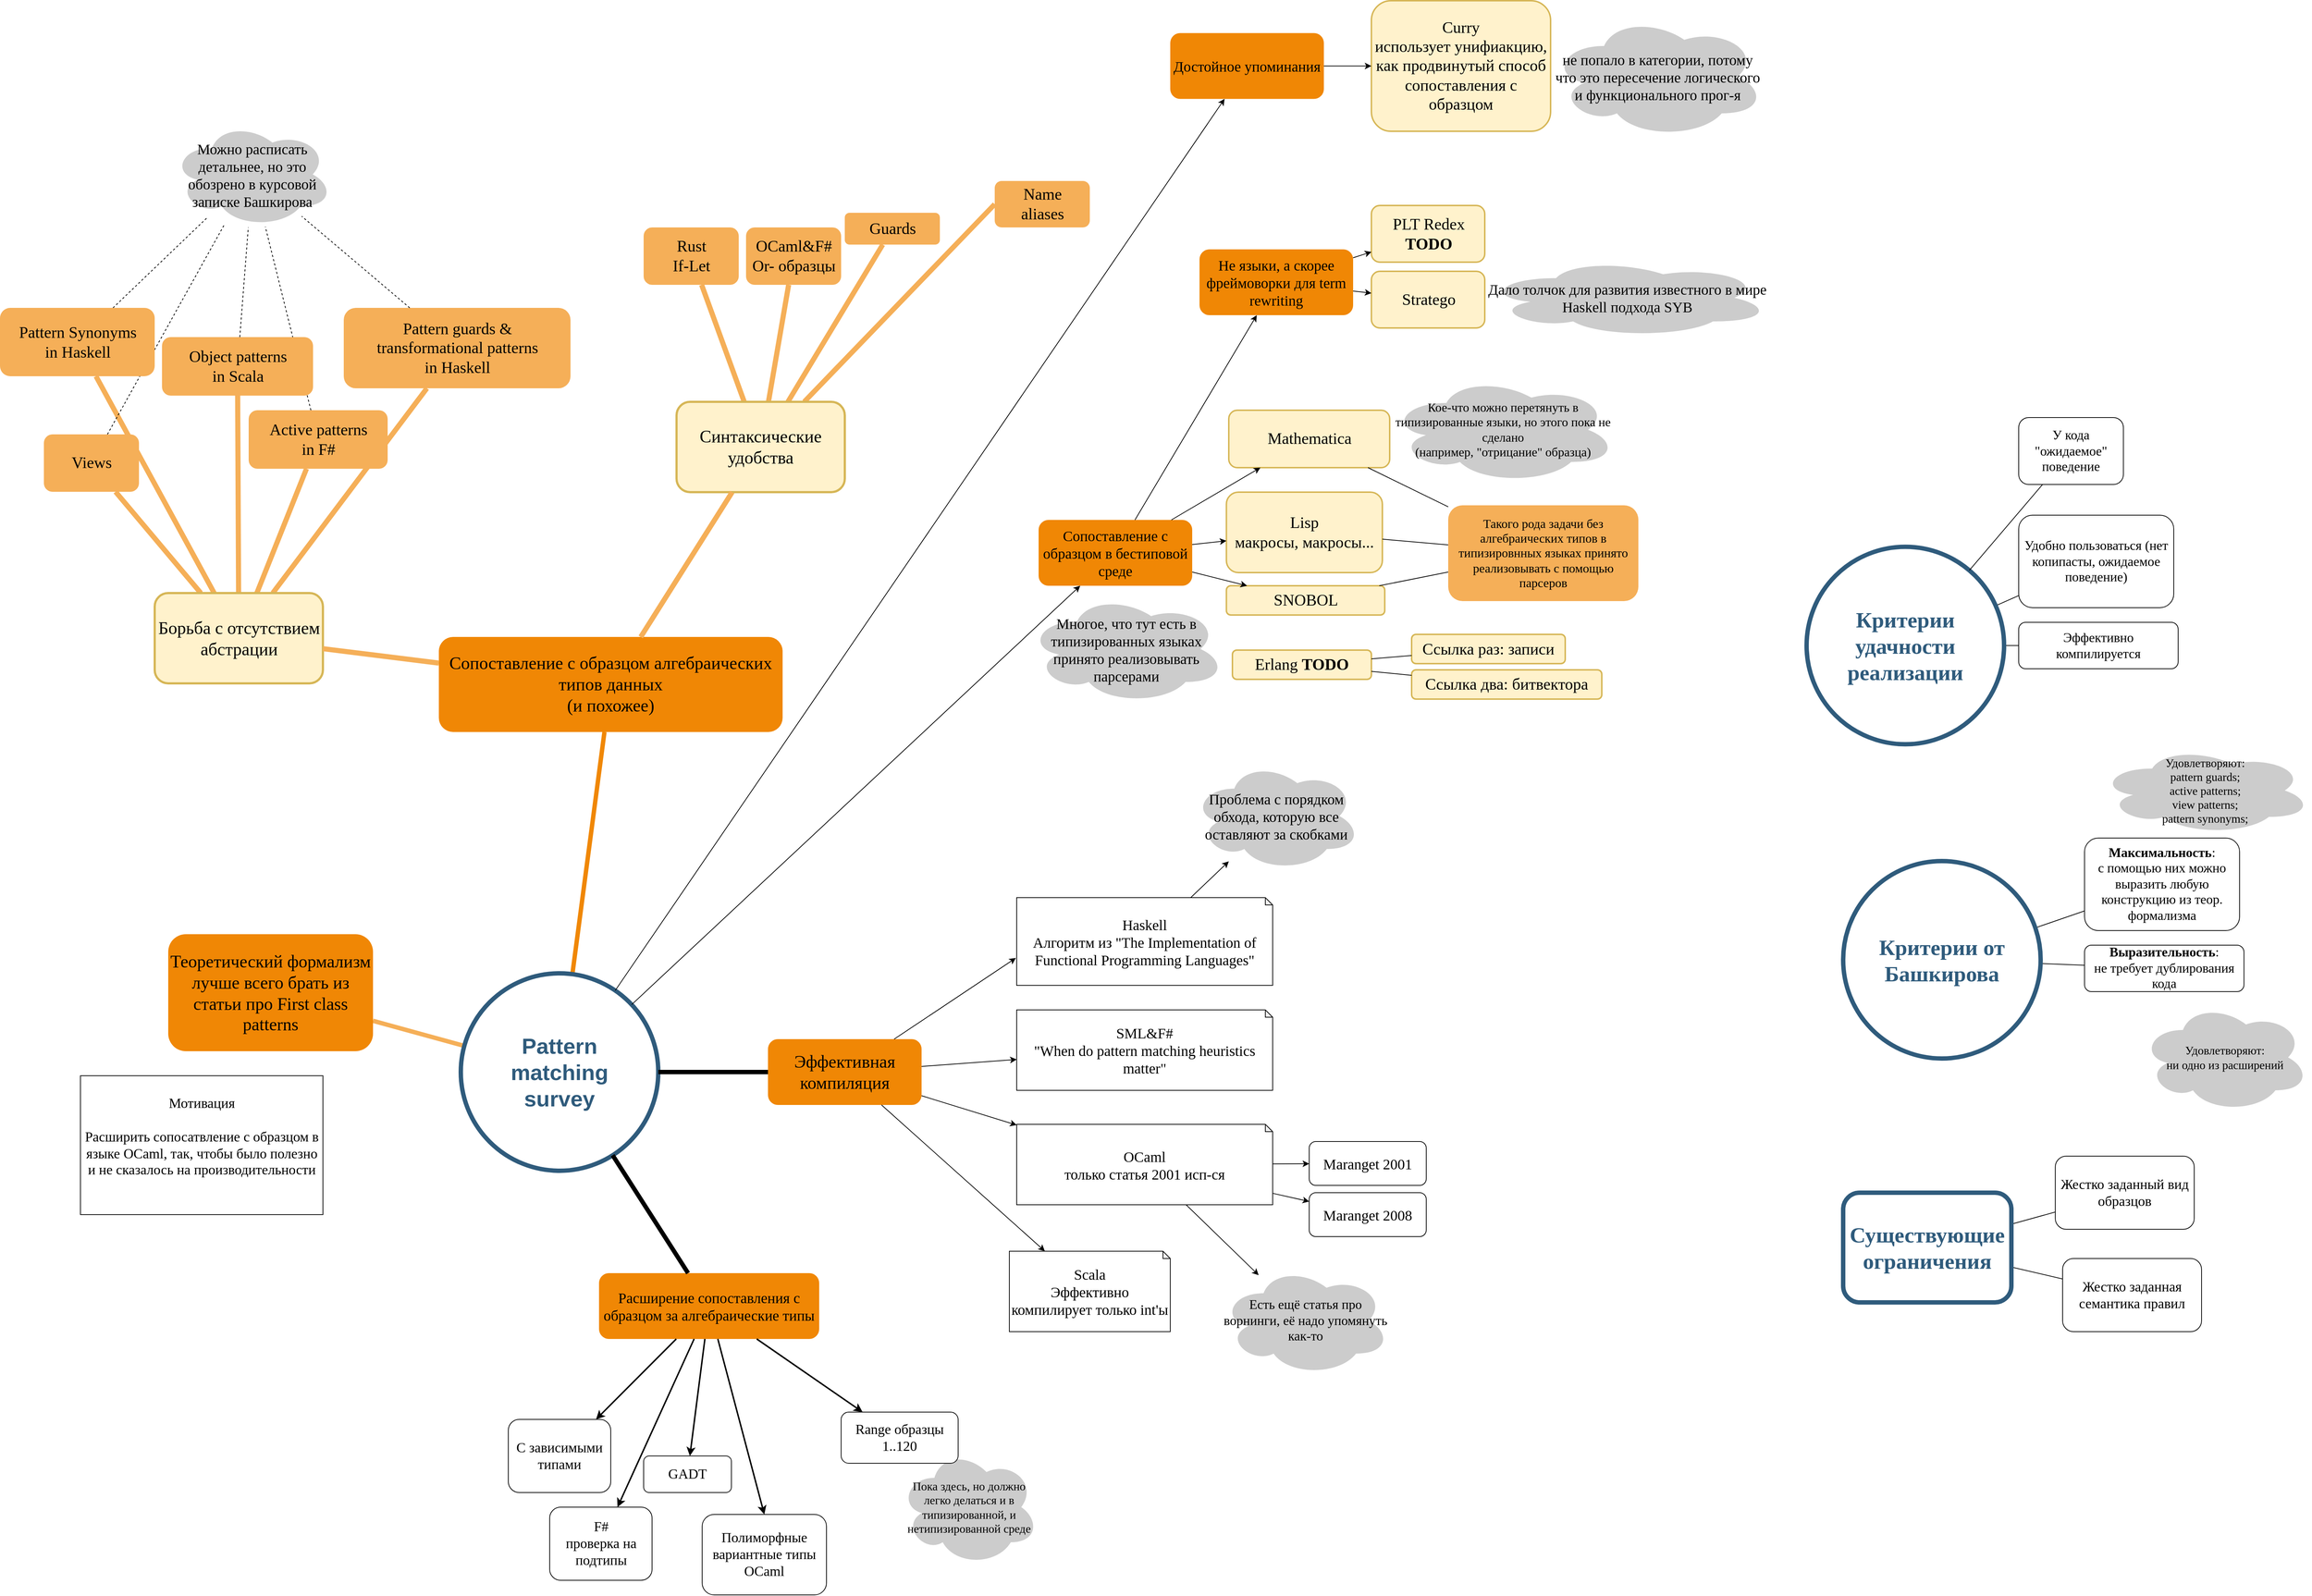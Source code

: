 <mxfile version="12.8.5" type="github">
  <diagram id="6a731a19-8d31-9384-78a2-239565b7b9f0" name="Page-1">
    <mxGraphModel dx="3363" dy="3467" grid="1" gridSize="10" guides="1" tooltips="1" connect="1" arrows="1" fold="1" page="1" pageScale="1" pageWidth="1169" pageHeight="827" background="#ffffff" math="0" shadow="0">
      <root>
        <mxCell id="0" />
        <mxCell id="1" parent="0" />
        <mxCell id="AP74gFZmLeKmt9Yk-6ff-1543" value="Пока здесь, но должно легко делаться и в типизированной, и нетипизированной среде" style="ellipse;shape=cloud;whiteSpace=wrap;html=1;rounded=1;shadow=0;strokeWidth=3;fillColor=#CCCCCC;fontFamily=Comic Sans MS;fontSize=16;strokeColor=none;" vertex="1" parent="1">
          <mxGeometry x="1580" y="1370" width="190" height="160" as="geometry" />
        </mxCell>
        <mxCell id="H8tN7Wo9xz4285fO-3Jg-1561" value="" style="edgeStyle=none;endArrow=none;strokeWidth=1;strokeColor=#000000;html=1;fontSize=22;fontFamily=Comic Sans MS;" parent="1" source="8fD-62BuHi758IAnA8GY-1556" target="8fD-62BuHi758IAnA8GY-1554" edge="1">
          <mxGeometry x="1373.5" y="-328.5" width="100" height="100" as="geometry">
            <mxPoint x="3153.101" y="194.319" as="sourcePoint" />
            <mxPoint x="3053.154" y="227.557" as="targetPoint" />
          </mxGeometry>
        </mxCell>
        <mxCell id="H8tN7Wo9xz4285fO-3Jg-1560" value="" style="edgeStyle=none;endArrow=none;strokeWidth=1;strokeColor=#000000;html=1;fontSize=22;fontFamily=Comic Sans MS;" parent="1" source="8fD-62BuHi758IAnA8GY-1555" target="8fD-62BuHi758IAnA8GY-1554" edge="1">
          <mxGeometry x="1363.5" y="-338.5" width="100" height="100" as="geometry">
            <mxPoint x="3017.511" y="-78" as="sourcePoint" />
            <mxPoint x="3050" y="60" as="targetPoint" />
          </mxGeometry>
        </mxCell>
        <mxCell id="1351" value="&lt;div style=&quot;font-size: 24px&quot;&gt;Сопоставление с образцом алгебраических типов данных&lt;br&gt;(и похожее)&lt;br&gt;&lt;/div&gt;" style="rounded=1;whiteSpace=wrap;html=1;shadow=0;fontFamily=Comic Sans MS;fontSize=24;fontColor=#000000;align=center;strokeWidth=3;fillColor=#F08705;strokeColor=none;gradientColor=none;" parent="1" vertex="1">
          <mxGeometry x="950" y="260" width="470" height="130" as="geometry" />
        </mxCell>
        <mxCell id="1359" style="endArrow=none;strokeWidth=6;strokeColor=#F5AF58;html=1;" parent="1" source="1515" target="H8tN7Wo9xz4285fO-3Jg-1564" edge="1">
          <mxGeometry relative="1" as="geometry">
            <mxPoint x="644.842" y="393.507" as="targetPoint" />
          </mxGeometry>
        </mxCell>
        <mxCell id="1360" style="endArrow=none;strokeWidth=6;strokeColor=#f08705;html=1;" parent="1" source="1515" target="1351" edge="1">
          <mxGeometry relative="1" as="geometry" />
        </mxCell>
        <mxCell id="1393" value="&lt;div&gt;Pattern guards &amp;amp; &lt;br&gt;transformational patterns&lt;/div&gt;&lt;div&gt;in Haskell&lt;/div&gt;" style="rounded=1;fillColor=#f5af58;strokeColor=none;strokeWidth=7;shadow=0;html=1;fontColor=#000000;fontSize=22;fontFamily=Comic Sans MS;" parent="1" vertex="1">
          <mxGeometry x="820" y="-190" width="310" height="110" as="geometry" />
        </mxCell>
        <mxCell id="1394" value="Views" style="rounded=1;fillColor=#f5af58;strokeColor=none;strokeWidth=7;shadow=0;html=1;fontColor=#000000;fontSize=22;fontFamily=Comic Sans MS;" parent="1" vertex="1">
          <mxGeometry x="410" y="-17" width="130" height="78.5" as="geometry" />
        </mxCell>
        <mxCell id="1402" value="" style="edgeStyle=none;endArrow=none;strokeWidth=7;strokeColor=#F5AF58;html=1;fontSize=22;fontFamily=Comic Sans MS;" parent="1" source="H8tN7Wo9xz4285fO-3Jg-1550" target="8fD-62BuHi758IAnA8GY-1560" edge="1">
          <mxGeometry x="-536.5" y="221.5" width="100" height="100" as="geometry">
            <mxPoint x="-536.5" y="321.5" as="sourcePoint" />
            <mxPoint x="476.177" y="441.5" as="targetPoint" />
          </mxGeometry>
        </mxCell>
        <mxCell id="1403" value="" style="edgeStyle=none;endArrow=none;strokeWidth=7;strokeColor=#F5AF58;html=1;fontSize=22;fontFamily=Comic Sans MS;" parent="1" source="H8tN7Wo9xz4285fO-3Jg-1550" target="8fD-62BuHi758IAnA8GY-1559" edge="1">
          <mxGeometry x="-536.5" y="221.5" width="100" height="100" as="geometry">
            <mxPoint x="-536.5" y="321.5" as="sourcePoint" />
            <mxPoint x="506.771" y="381.5" as="targetPoint" />
          </mxGeometry>
        </mxCell>
        <mxCell id="1404" value="" style="edgeStyle=none;endArrow=none;strokeWidth=7;strokeColor=#F5AF58;html=1;fontSize=22;fontFamily=Comic Sans MS;" parent="1" source="H8tN7Wo9xz4285fO-3Jg-1550" target="8fD-62BuHi758IAnA8GY-1558" edge="1">
          <mxGeometry x="-536.5" y="221.5" width="100" height="100" as="geometry">
            <mxPoint x="-536.5" y="321.5" as="sourcePoint" />
            <mxPoint x="568.861" y="321.5" as="targetPoint" />
          </mxGeometry>
        </mxCell>
        <mxCell id="1405" value="" style="edgeStyle=none;endArrow=none;strokeWidth=7;strokeColor=#F5AF58;html=1;fontSize=22;fontFamily=Comic Sans MS;" parent="1" source="H8tN7Wo9xz4285fO-3Jg-1550" target="1393" edge="1">
          <mxGeometry x="-536.5" y="221.5" width="100" height="100" as="geometry">
            <mxPoint x="-536.5" y="321.5" as="sourcePoint" />
            <mxPoint x="966.674" y="-68.5" as="targetPoint" />
          </mxGeometry>
        </mxCell>
        <mxCell id="1406" value="" style="edgeStyle=none;endArrow=none;strokeWidth=7;strokeColor=#F5AF58;html=1;fontSize=22;fontFamily=Comic Sans MS;" parent="1" source="H8tN7Wo9xz4285fO-3Jg-1550" target="1394" edge="1">
          <mxGeometry x="-536.5" y="221.5" width="100" height="100" as="geometry">
            <mxPoint x="-536.5" y="321.5" as="sourcePoint" />
            <mxPoint x="-436.5" y="221.5" as="targetPoint" />
          </mxGeometry>
        </mxCell>
        <mxCell id="1515" value="Pattern &lt;br&gt;matching &lt;br&gt;&lt;div&gt;survey&lt;/div&gt;" style="ellipse;whiteSpace=wrap;html=1;shadow=0;fontFamily=Helvetica;fontSize=30;fontColor=#2F5B7C;align=center;strokeColor=#2F5B7C;strokeWidth=6;fillColor=#FFFFFF;fontStyle=1;gradientColor=none;" parent="1" vertex="1">
          <mxGeometry x="980" y="720" width="270" height="270" as="geometry" />
        </mxCell>
        <mxCell id="8fD-62BuHi758IAnA8GY-1542" value="&lt;div style=&quot;font-size: 19px;&quot;&gt;Мотивация&lt;/div&gt;&lt;div style=&quot;font-size: 19px;&quot;&gt;&lt;br style=&quot;font-size: 19px;&quot;&gt;Расширить сопосатвление с образцом в языке OCaml, так, чтобы было полезно и не сказалось на производительности&lt;/div&gt;&lt;div style=&quot;font-size: 19px;&quot;&gt;&lt;br style=&quot;font-size: 19px;&quot;&gt;&lt;/div&gt;" style="rounded=0;whiteSpace=wrap;html=1;fontSize=19;fontFamily=Comic Sans MS;" parent="1" vertex="1">
          <mxGeometry x="460" y="860" width="331.5" height="190" as="geometry" />
        </mxCell>
        <mxCell id="8fD-62BuHi758IAnA8GY-1543" value="&lt;div style=&quot;font-size: 24px&quot;&gt;Эффективная&lt;br style=&quot;font-size: 24px&quot;&gt; компиляция&lt;/div&gt;" style="rounded=1;whiteSpace=wrap;html=1;shadow=0;fontFamily=Comic Sans MS;fontSize=20;fontColor=#000000;align=center;strokeWidth=3;fillColor=#F08705;strokeColor=none;gradientColor=none;rounded=1;" parent="1" vertex="1">
          <mxGeometry x="1400" y="810" width="210" height="90" as="geometry" />
        </mxCell>
        <mxCell id="8fD-62BuHi758IAnA8GY-1544" value="&lt;div&gt;Расширение сопоставления с образцом за алгебраические типы&lt;/div&gt;" style="rounded=1;whiteSpace=wrap;html=1;shadow=0;fontFamily=Comic Sans MS;fontSize=20;fontColor=#000000;align=center;strokeWidth=3;fillColor=#F08705;strokeColor=none;gradientColor=none;" parent="1" vertex="1">
          <mxGeometry x="1169" y="1130" width="301" height="90" as="geometry" />
        </mxCell>
        <mxCell id="8fD-62BuHi758IAnA8GY-1545" style="endArrow=none;strokeWidth=6;strokeColor=#000000;html=1;" parent="1" source="1515" target="8fD-62BuHi758IAnA8GY-1544" edge="1">
          <mxGeometry relative="1" as="geometry">
            <mxPoint x="1159.277" y="697.458" as="sourcePoint" />
            <mxPoint x="1237.621" y="516.481" as="targetPoint" />
          </mxGeometry>
        </mxCell>
        <mxCell id="8fD-62BuHi758IAnA8GY-1546" value="" style="html=1;strokeColor=#000000;fontSize=19;fontColor=#000000;strokeWidth=6;endArrow=none;endFill=0;" parent="1" source="1515" target="8fD-62BuHi758IAnA8GY-1543" edge="1">
          <mxGeometry width="50" height="50" relative="1" as="geometry">
            <mxPoint x="1480" y="720" as="sourcePoint" />
            <mxPoint x="1530" y="670" as="targetPoint" />
          </mxGeometry>
        </mxCell>
        <mxCell id="8fD-62BuHi758IAnA8GY-1547" value="Range образцы&lt;br&gt;1..120" style="rounded=1;whiteSpace=wrap;html=1;fontSize=19;fontColor=#000000;fontFamily=Comic Sans MS;" parent="1" vertex="1">
          <mxGeometry x="1500" y="1320" width="160" height="70" as="geometry" />
        </mxCell>
        <mxCell id="8fD-62BuHi758IAnA8GY-1552" value="&lt;div&gt;Полиморфные вариантные типы OCaml&lt;/div&gt;" style="rounded=1;whiteSpace=wrap;html=1;fontSize=19;fontColor=#000000;fontFamily=Comic Sans MS;" parent="1" vertex="1">
          <mxGeometry x="1310" y="1460" width="170" height="110" as="geometry" />
        </mxCell>
        <mxCell id="8fD-62BuHi758IAnA8GY-1553" value="GADT" style="rounded=1;whiteSpace=wrap;html=1;fontSize=19;fontColor=#000000;fontFamily=Comic Sans MS;" parent="1" vertex="1">
          <mxGeometry x="1230" y="1380" width="120" height="50" as="geometry" />
        </mxCell>
        <mxCell id="8fD-62BuHi758IAnA8GY-1554" value="&lt;div&gt;Критерии удачности реализации&lt;/div&gt;" style="ellipse;whiteSpace=wrap;html=1;shadow=0;fontFamily=Comic Sans MS;fontSize=30;fontColor=#2F5B7C;align=center;strokeColor=#2F5B7C;strokeWidth=6;fillColor=#FFFFFF;fontStyle=1;gradientColor=none;" parent="1" vertex="1">
          <mxGeometry x="2820" y="136.75" width="270" height="270" as="geometry" />
        </mxCell>
        <mxCell id="8fD-62BuHi758IAnA8GY-1555" value="&lt;div style=&quot;font-size: 18px;&quot;&gt;Удобно пользоваться (нет копипасты, ожидаемое поведение)&lt;br style=&quot;font-size: 18px;&quot;&gt;&lt;/div&gt;" style="rounded=1;perimeter=hexagonPerimeter2;whiteSpace=wrap;html=1;fontSize=18;fontColor=#000000;fontFamily=Comic Sans MS;" parent="1" vertex="1">
          <mxGeometry x="3110" y="93.5" width="212" height="126.5" as="geometry" />
        </mxCell>
        <mxCell id="8fD-62BuHi758IAnA8GY-1559" value="Active patterns &lt;br&gt;&lt;div&gt;in F#&lt;br&gt;&lt;/div&gt;" style="rounded=1;fillColor=#f5af58;strokeColor=none;strokeWidth=7;shadow=0;html=1;fontColor=#000000;fontSize=22;fontFamily=Comic Sans MS;" parent="1" vertex="1">
          <mxGeometry x="690" y="-50" width="190" height="80" as="geometry" />
        </mxCell>
        <mxCell id="bMdo5Hn-U5GAJIpTpXzk-1519" value="" style="endArrow=classic;html=1;fontFamily=Comic Sans MS;" parent="1" source="bMdo5Hn-U5GAJIpTpXzk-1521" target="bMdo5Hn-U5GAJIpTpXzk-1515" edge="1">
          <mxGeometry width="50" height="50" relative="1" as="geometry">
            <mxPoint x="2213.741" y="1289.848" as="sourcePoint" />
            <mxPoint x="2346.694" y="1210.993" as="targetPoint" />
          </mxGeometry>
        </mxCell>
        <mxCell id="bMdo5Hn-U5GAJIpTpXzk-1520" value="" style="endArrow=classic;html=1;fontFamily=Comic Sans MS;" parent="1" source="bMdo5Hn-U5GAJIpTpXzk-1521" target="bMdo5Hn-U5GAJIpTpXzk-1516" edge="1">
          <mxGeometry width="50" height="50" relative="1" as="geometry">
            <mxPoint x="2475.56" y="1146.642" as="sourcePoint" />
            <mxPoint x="2639.44" y="1078.358" as="targetPoint" />
          </mxGeometry>
        </mxCell>
        <mxCell id="bMdo5Hn-U5GAJIpTpXzk-1521" value="&lt;div&gt;Существующие&lt;br&gt;&lt;/div&gt;&lt;div&gt;ограничения&lt;br&gt;&lt;/div&gt;" style="rounded=1;perimeter=hexagonPerimeter2;whiteSpace=wrap;html=1;fontSize=30;fontColor=#2F5B7C;fontFamily=Comic Sans MS;shadow=0;fontStyle=1;strokeColor=#2F5B7C;strokeWidth=6;fillColor=#FFFFFF;gradientColor=none;rounded=1;comic=0;" parent="1" vertex="1">
          <mxGeometry x="2870" y="1020" width="230" height="150" as="geometry" />
        </mxCell>
        <mxCell id="bMdo5Hn-U5GAJIpTpXzk-1522" value="" style="endArrow=classic;html=1;fontSize=24;horizontal=1;strokeWidth=2;" parent="1" source="8fD-62BuHi758IAnA8GY-1544" target="8fD-62BuHi758IAnA8GY-1553" edge="1">
          <mxGeometry width="50" height="50" relative="1" as="geometry">
            <mxPoint x="1720" y="1300" as="sourcePoint" />
            <mxPoint x="1770" y="1250" as="targetPoint" />
          </mxGeometry>
        </mxCell>
        <mxCell id="bMdo5Hn-U5GAJIpTpXzk-1523" value="" style="endArrow=classic;html=1;strokeWidth=2;fontSize=24;entryX=0.5;entryY=0;entryDx=0;entryDy=0;" parent="1" source="8fD-62BuHi758IAnA8GY-1544" target="8fD-62BuHi758IAnA8GY-1552" edge="1">
          <mxGeometry width="50" height="50" relative="1" as="geometry">
            <mxPoint x="1720" y="1300" as="sourcePoint" />
            <mxPoint x="1770" y="1250" as="targetPoint" />
          </mxGeometry>
        </mxCell>
        <UserObject label="Haskell&lt;br style=&quot;font-size: 20px;&quot;&gt;Алгоритм из &lt;span class=&quot;pl-c&quot; style=&quot;font-size: 20px;&quot;&gt;&quot;The Implementation of Functional Programming Languages&quot;&lt;/span&gt;" link="https://github.com/ghc/ghc/blob/master/compiler/deSugar/Match.hs" id="H8tN7Wo9xz4285fO-3Jg-1515">
          <mxCell style="shape=note;whiteSpace=wrap;html=1;backgroundOutline=1;darkOpacity=0.05;size=10;fontSize=20;fontFamily=Comic Sans MS;" parent="1" vertex="1">
            <mxGeometry x="1740" y="616.5" width="350" height="120" as="geometry" />
          </mxCell>
        </UserObject>
        <UserObject label="SML&amp;amp;F#&lt;br style=&quot;font-size: 20px&quot;&gt;&lt;div style=&quot;font-size: 20px&quot;&gt;&quot;When do pattern matching heuristics matter&quot;&lt;/div&gt;" link="https://api.semanticscholar.org/CorpusID:4491805" id="H8tN7Wo9xz4285fO-3Jg-1517">
          <mxCell style="shape=note;whiteSpace=wrap;html=1;backgroundOutline=1;darkOpacity=0.05;size=10;fontSize=20;fontFamily=Comic Sans MS;" parent="1" vertex="1">
            <mxGeometry x="1740" y="770" width="350" height="110" as="geometry" />
          </mxCell>
        </UserObject>
        <UserObject label="OCaml&lt;br&gt;только статья 2001 исп-ся" link="https://api.semanticscholar.org/CorpusID:4491805" id="H8tN7Wo9xz4285fO-3Jg-1518">
          <mxCell style="shape=note;whiteSpace=wrap;html=1;backgroundOutline=1;darkOpacity=0.05;size=10;fontSize=20;fontFamily=Comic Sans MS;" parent="1" vertex="1">
            <mxGeometry x="1740" y="926.5" width="350" height="110" as="geometry" />
          </mxCell>
        </UserObject>
        <mxCell id="H8tN7Wo9xz4285fO-3Jg-1519" value="Maranget 2001" style="rounded=1;whiteSpace=wrap;html=1;fontFamily=Comic Sans MS;fontSize=20;align=center;" parent="1" vertex="1">
          <mxGeometry x="2140" y="950" width="160" height="60" as="geometry" />
        </mxCell>
        <mxCell id="H8tN7Wo9xz4285fO-3Jg-1520" value="Maranget 2008" style="rounded=1;whiteSpace=wrap;html=1;fontFamily=Comic Sans MS;fontSize=20;align=center;" parent="1" vertex="1">
          <mxGeometry x="2140" y="1020" width="160" height="60" as="geometry" />
        </mxCell>
        <mxCell id="H8tN7Wo9xz4285fO-3Jg-1521" value="" style="endArrow=classic;html=1;fontFamily=Comic Sans MS;fontSize=20;" parent="1" source="8fD-62BuHi758IAnA8GY-1543" target="H8tN7Wo9xz4285fO-3Jg-1517" edge="1">
          <mxGeometry width="50" height="50" relative="1" as="geometry">
            <mxPoint x="1910" y="720" as="sourcePoint" />
            <mxPoint x="1960" y="670" as="targetPoint" />
          </mxGeometry>
        </mxCell>
        <mxCell id="H8tN7Wo9xz4285fO-3Jg-1522" value="" style="endArrow=classic;html=1;fontFamily=Comic Sans MS;fontSize=20;entryX=-0.003;entryY=0.688;entryDx=0;entryDy=0;entryPerimeter=0;" parent="1" source="8fD-62BuHi758IAnA8GY-1543" target="H8tN7Wo9xz4285fO-3Jg-1515" edge="1">
          <mxGeometry width="50" height="50" relative="1" as="geometry">
            <mxPoint x="1910" y="720" as="sourcePoint" />
            <mxPoint x="1960" y="670" as="targetPoint" />
          </mxGeometry>
        </mxCell>
        <mxCell id="H8tN7Wo9xz4285fO-3Jg-1523" value="" style="endArrow=classic;html=1;fontFamily=Comic Sans MS;fontSize=20;" parent="1" source="8fD-62BuHi758IAnA8GY-1543" target="H8tN7Wo9xz4285fO-3Jg-1518" edge="1">
          <mxGeometry width="50" height="50" relative="1" as="geometry">
            <mxPoint x="1668.718" y="855.193" as="sourcePoint" />
            <mxPoint x="1750" y="848.636" as="targetPoint" />
          </mxGeometry>
        </mxCell>
        <mxCell id="H8tN7Wo9xz4285fO-3Jg-1525" value="" style="endArrow=classic;html=1;fontFamily=Comic Sans MS;fontSize=20;" parent="1" source="H8tN7Wo9xz4285fO-3Jg-1518" target="H8tN7Wo9xz4285fO-3Jg-1519" edge="1">
          <mxGeometry width="50" height="50" relative="1" as="geometry">
            <mxPoint x="1910" y="720" as="sourcePoint" />
            <mxPoint x="1960" y="670" as="targetPoint" />
          </mxGeometry>
        </mxCell>
        <mxCell id="H8tN7Wo9xz4285fO-3Jg-1526" value="" style="endArrow=classic;html=1;fontFamily=Comic Sans MS;fontSize=20;" parent="1" source="H8tN7Wo9xz4285fO-3Jg-1518" target="H8tN7Wo9xz4285fO-3Jg-1520" edge="1">
          <mxGeometry width="50" height="50" relative="1" as="geometry">
            <mxPoint x="2114" y="1007.938" as="sourcePoint" />
            <mxPoint x="2150" y="1002.371" as="targetPoint" />
          </mxGeometry>
        </mxCell>
        <UserObject label="Lisp&lt;br&gt;макросы, макросы..." id="H8tN7Wo9xz4285fO-3Jg-1527">
          <mxCell style="rounded=1;whiteSpace=wrap;html=1;backgroundOutline=1;darkOpacity=0.05;size=10;fontSize=22;fontFamily=Comic Sans MS;rounded=1;shadow=0;strokeColor=#d6b656;strokeWidth=2;fillColor=#fff2cc;" parent="1" vertex="1">
            <mxGeometry x="2026.75" y="62" width="213.25" height="110" as="geometry" />
          </mxCell>
        </UserObject>
        <mxCell id="H8tN7Wo9xz4285fO-3Jg-1529" value="F#&lt;br&gt;проверка на &lt;br&gt;подтипы" style="rounded=1;whiteSpace=wrap;html=1;fontSize=19;fontColor=#000000;fontFamily=Comic Sans MS;" parent="1" vertex="1">
          <mxGeometry x="1101.5" y="1450" width="140" height="100" as="geometry" />
        </mxCell>
        <mxCell id="H8tN7Wo9xz4285fO-3Jg-1530" value="OCaml&amp;amp;F#&lt;br&gt;Or- образцы" style="rounded=1;fillColor=#f5af58;strokeColor=none;strokeWidth=7;shadow=0;html=1;fontColor=#000000;fontSize=22;fontFamily=Comic Sans MS;" parent="1" vertex="1">
          <mxGeometry x="1370" y="-300" width="130" height="78.5" as="geometry" />
        </mxCell>
        <mxCell id="H8tN7Wo9xz4285fO-3Jg-1531" value="" style="edgeStyle=none;endArrow=none;strokeWidth=7;strokeColor=#F5AF58;html=1;fontSize=22;fontFamily=Comic Sans MS;" parent="1" source="H8tN7Wo9xz4285fO-3Jg-1551" target="H8tN7Wo9xz4285fO-3Jg-1530" edge="1">
          <mxGeometry x="-171.5" y="-218.5" width="100" height="100" as="geometry">
            <mxPoint x="1328.02" y="150" as="sourcePoint" />
            <mxPoint x="1495" y="71.361" as="targetPoint" />
          </mxGeometry>
        </mxCell>
        <mxCell id="H8tN7Wo9xz4285fO-3Jg-1532" value="" style="endArrow=classic;html=1;strokeWidth=2;fontSize=24;" parent="1" source="8fD-62BuHi758IAnA8GY-1544" target="8fD-62BuHi758IAnA8GY-1547" edge="1">
          <mxGeometry width="50" height="50" relative="1" as="geometry">
            <mxPoint x="1326.898" y="1230" as="sourcePoint" />
            <mxPoint x="1405" y="1470" as="targetPoint" />
          </mxGeometry>
        </mxCell>
        <mxCell id="H8tN7Wo9xz4285fO-3Jg-1533" value="" style="endArrow=classic;html=1;fontSize=24;horizontal=1;strokeWidth=2;" parent="1" source="8fD-62BuHi758IAnA8GY-1544" target="H8tN7Wo9xz4285fO-3Jg-1529" edge="1">
          <mxGeometry width="50" height="50" relative="1" as="geometry">
            <mxPoint x="1295.854" y="1230" as="sourcePoint" />
            <mxPoint x="1271.951" y="1330" as="targetPoint" />
          </mxGeometry>
        </mxCell>
        <mxCell id="H8tN7Wo9xz4285fO-3Jg-1534" value="" style="endArrow=classic;html=1;fontFamily=Comic Sans MS;fontSize=20;" parent="1" source="1515" target="H8tN7Wo9xz4285fO-3Jg-1535" edge="1">
          <mxGeometry width="50" height="50" relative="1" as="geometry">
            <mxPoint x="1620" y="897.396" as="sourcePoint" />
            <mxPoint x="1750" y="937.506" as="targetPoint" />
          </mxGeometry>
        </mxCell>
        <mxCell id="H8tN7Wo9xz4285fO-3Jg-1535" value="Сопоставление с образцом в бестиповой среде" style="rounded=1;whiteSpace=wrap;html=1;shadow=0;fontFamily=Comic Sans MS;fontSize=20;fontColor=#000000;align=center;strokeWidth=3;fillColor=#F08705;strokeColor=none;gradientColor=none;rounded=1;" parent="1" vertex="1">
          <mxGeometry x="1770" y="100" width="210" height="90" as="geometry" />
        </mxCell>
        <mxCell id="H8tN7Wo9xz4285fO-3Jg-1536" value="" style="endArrow=classic;html=1;fontFamily=Comic Sans MS;fontSize=20;" parent="1" source="H8tN7Wo9xz4285fO-3Jg-1535" target="H8tN7Wo9xz4285fO-3Jg-1527" edge="1">
          <mxGeometry width="50" height="50" relative="1" as="geometry">
            <mxPoint x="1037.689" y="967.965" as="sourcePoint" />
            <mxPoint x="710" y="1330" as="targetPoint" />
          </mxGeometry>
        </mxCell>
        <mxCell id="H8tN7Wo9xz4285fO-3Jg-1537" value="Guards" style="rounded=1;fillColor=#f5af58;strokeColor=none;strokeWidth=7;shadow=0;html=1;fontColor=#000000;fontSize=22;fontFamily=Comic Sans MS;" parent="1" vertex="1">
          <mxGeometry x="1505" y="-320" width="130" height="43.5" as="geometry" />
        </mxCell>
        <mxCell id="H8tN7Wo9xz4285fO-3Jg-1538" value="&lt;div&gt;Name &lt;br&gt;aliases&lt;/div&gt;" style="rounded=1;fillColor=#f5af58;strokeColor=none;strokeWidth=7;shadow=0;html=1;fontColor=#000000;fontSize=22;fontFamily=Comic Sans MS;" parent="1" vertex="1">
          <mxGeometry x="1710" y="-363.5" width="130" height="63.5" as="geometry" />
        </mxCell>
        <mxCell id="H8tN7Wo9xz4285fO-3Jg-1540" value="" style="edgeStyle=none;endArrow=none;strokeWidth=7;strokeColor=#F5AF58;html=1;fontSize=22;fontFamily=Comic Sans MS;" parent="1" source="H8tN7Wo9xz4285fO-3Jg-1551" target="H8tN7Wo9xz4285fO-3Jg-1537" edge="1">
          <mxGeometry x="-161.5" y="-208.5" width="100" height="100" as="geometry">
            <mxPoint x="1425" y="189.181" as="sourcePoint" />
            <mxPoint x="1505" y="180.391" as="targetPoint" />
          </mxGeometry>
        </mxCell>
        <mxCell id="H8tN7Wo9xz4285fO-3Jg-1541" value="" style="edgeStyle=none;endArrow=none;strokeWidth=7;strokeColor=#F5AF58;html=1;fontSize=22;fontFamily=Comic Sans MS;entryX=0;entryY=0.5;entryDx=0;entryDy=0;" parent="1" source="H8tN7Wo9xz4285fO-3Jg-1551" target="H8tN7Wo9xz4285fO-3Jg-1538" edge="1">
          <mxGeometry x="-151.5" y="-198.5" width="100" height="100" as="geometry">
            <mxPoint x="1425" y="229.378" as="sourcePoint" />
            <mxPoint x="1505" y="234.273" as="targetPoint" />
          </mxGeometry>
        </mxCell>
        <mxCell id="H8tN7Wo9xz4285fO-3Jg-1542" value="C зависимыми&lt;br&gt;типами" style="rounded=1;whiteSpace=wrap;html=1;fontSize=19;fontColor=#000000;fontFamily=Comic Sans MS;" parent="1" vertex="1">
          <mxGeometry x="1045" y="1330" width="140" height="100" as="geometry" />
        </mxCell>
        <mxCell id="H8tN7Wo9xz4285fO-3Jg-1543" value="" style="endArrow=classic;html=1;fontSize=24;horizontal=1;strokeWidth=2;" parent="1" source="8fD-62BuHi758IAnA8GY-1544" target="H8tN7Wo9xz4285fO-3Jg-1542" edge="1">
          <mxGeometry width="50" height="50" relative="1" as="geometry">
            <mxPoint x="1309.008" y="1230" as="sourcePoint" />
            <mxPoint x="1204.269" y="1460" as="targetPoint" />
          </mxGeometry>
        </mxCell>
        <mxCell id="H8tN7Wo9xz4285fO-3Jg-1544" value="Rust&lt;br&gt;If-Let" style="rounded=1;fillColor=#f5af58;strokeColor=none;strokeWidth=7;shadow=0;html=1;fontColor=#000000;fontSize=22;fontFamily=Comic Sans MS;" parent="1" vertex="1">
          <mxGeometry x="1230" y="-300" width="130" height="78.5" as="geometry" />
        </mxCell>
        <mxCell id="H8tN7Wo9xz4285fO-3Jg-1545" value="" style="edgeStyle=none;endArrow=none;strokeWidth=7;strokeColor=#F5AF58;html=1;fontSize=22;fontFamily=Comic Sans MS;" parent="1" source="H8tN7Wo9xz4285fO-3Jg-1551" target="H8tN7Wo9xz4285fO-3Jg-1544" edge="1">
          <mxGeometry x="-161.5" y="-208.5" width="100" height="100" as="geometry">
            <mxPoint x="1425" y="189.181" as="sourcePoint" />
            <mxPoint x="1505" y="180.391" as="targetPoint" />
          </mxGeometry>
        </mxCell>
        <UserObject label="Scala&lt;br&gt;Эффективно компилирует только int&#39;ы" link="https://api.semanticscholar.org/CorpusID:4491805" id="H8tN7Wo9xz4285fO-3Jg-1546">
          <mxCell style="shape=note;whiteSpace=wrap;html=1;backgroundOutline=1;darkOpacity=0.05;size=10;fontSize=20;fontFamily=Comic Sans MS;" parent="1" vertex="1">
            <mxGeometry x="1730" y="1100" width="220" height="110" as="geometry" />
          </mxCell>
        </UserObject>
        <mxCell id="H8tN7Wo9xz4285fO-3Jg-1547" value="" style="endArrow=classic;html=1;fontFamily=Comic Sans MS;fontSize=20;" parent="1" source="8fD-62BuHi758IAnA8GY-1543" target="H8tN7Wo9xz4285fO-3Jg-1546" edge="1">
          <mxGeometry width="50" height="50" relative="1" as="geometry">
            <mxPoint x="1620" y="897.396" as="sourcePoint" />
            <mxPoint x="1750" y="937.506" as="targetPoint" />
          </mxGeometry>
        </mxCell>
        <UserObject label="SNOBOL" link="http://snopy.sourceforge.net/user-guide.html" id="H8tN7Wo9xz4285fO-3Jg-1548">
          <mxCell style="rounded=1;whiteSpace=wrap;html=1;backgroundOutline=1;darkOpacity=0.05;size=10;fontSize=22;fontFamily=Comic Sans MS;rounded=1;shadow=0;strokeColor=#d6b656;strokeWidth=2;fillColor=#fff2cc;" parent="1" vertex="1">
            <mxGeometry x="2026.75" y="190" width="216.5" height="40" as="geometry" />
          </mxCell>
        </UserObject>
        <mxCell id="H8tN7Wo9xz4285fO-3Jg-1549" value="" style="endArrow=classic;html=1;fontFamily=Comic Sans MS;fontSize=20;" parent="1" source="H8tN7Wo9xz4285fO-3Jg-1535" target="H8tN7Wo9xz4285fO-3Jg-1548" edge="1">
          <mxGeometry width="50" height="50" relative="1" as="geometry">
            <mxPoint x="454.824" y="1430" as="sourcePoint" />
            <mxPoint x="386.068" y="1510" as="targetPoint" />
          </mxGeometry>
        </mxCell>
        <mxCell id="H8tN7Wo9xz4285fO-3Jg-1550" value="&lt;div&gt;Борьба с отсутствием абстрации&lt;/div&gt;" style="rounded=1;whiteSpace=wrap;html=1;shadow=0;fontFamily=Comic Sans MS;fontSize=24;align=center;strokeWidth=3;fillColor=#fff2cc;strokeColor=#d6b656;" parent="1" vertex="1">
          <mxGeometry x="561.5" y="200" width="230" height="123.5" as="geometry" />
        </mxCell>
        <mxCell id="H8tN7Wo9xz4285fO-3Jg-1551" value="Синтаксические удобства" style="rounded=1;whiteSpace=wrap;html=1;shadow=0;fontFamily=Comic Sans MS;fontSize=24;align=center;strokeWidth=3;fillColor=#fff2cc;strokeColor=#d6b656;" parent="1" vertex="1">
          <mxGeometry x="1275" y="-61.5" width="230" height="123.5" as="geometry" />
        </mxCell>
        <mxCell id="H8tN7Wo9xz4285fO-3Jg-1552" value="" style="edgeStyle=none;endArrow=none;strokeWidth=7;strokeColor=#F5AF58;html=1;fontSize=22;fontFamily=Comic Sans MS;" parent="1" source="1351" target="H8tN7Wo9xz4285fO-3Jg-1550" edge="1">
          <mxGeometry x="13.5" y="31.5" width="100" height="100" as="geometry">
            <mxPoint x="1280.757" y="10" as="sourcePoint" />
            <mxPoint x="1516.674" y="-258.5" as="targetPoint" />
          </mxGeometry>
        </mxCell>
        <mxCell id="H8tN7Wo9xz4285fO-3Jg-1553" value="" style="edgeStyle=none;endArrow=none;strokeWidth=7;strokeColor=#F5AF58;html=1;fontSize=22;fontFamily=Comic Sans MS;" parent="1" source="1351" target="H8tN7Wo9xz4285fO-3Jg-1551" edge="1">
          <mxGeometry x="23.5" y="41.5" width="100" height="100" as="geometry">
            <mxPoint x="1350.455" y="400" as="sourcePoint" />
            <mxPoint x="1249.818" y="133.5" as="targetPoint" />
          </mxGeometry>
        </mxCell>
        <UserObject label="Mathematica" link="https://reference.wolfram.com/language/guide/Patterns.html" id="H8tN7Wo9xz4285fO-3Jg-1554">
          <mxCell style="rounded=1;fillColor=#fff2cc;strokeColor=#d6b656;strokeWidth=2;shadow=0;html=1;fontSize=22;fontFamily=Comic Sans MS;" parent="1" vertex="1">
            <mxGeometry x="2030" y="-50" width="220" height="78.5" as="geometry" />
          </mxCell>
        </UserObject>
        <mxCell id="H8tN7Wo9xz4285fO-3Jg-1555" value="&lt;font style=&quot;font-size: 20px;&quot;&gt;Проблема с порядком &lt;br style=&quot;font-size: 20px;&quot;&gt;обхода, которую все оставляют за скобками&lt;/font&gt;" style="ellipse;shape=cloud;whiteSpace=wrap;html=1;rounded=1;shadow=0;strokeWidth=3;fillColor=#CCCCCC;fontFamily=Comic Sans MS;fontSize=20;strokeColor=none;" parent="1" vertex="1">
          <mxGeometry x="1980" y="430" width="230" height="150" as="geometry" />
        </mxCell>
        <mxCell id="H8tN7Wo9xz4285fO-3Jg-1556" value="" style="endArrow=classic;html=1;fontFamily=Comic Sans MS;fontSize=20;" parent="1" source="H8tN7Wo9xz4285fO-3Jg-1515" target="H8tN7Wo9xz4285fO-3Jg-1555" edge="1">
          <mxGeometry width="50" height="50" relative="1" as="geometry">
            <mxPoint x="2100" y="630" as="sourcePoint" />
            <mxPoint x="2150" y="580" as="targetPoint" />
          </mxGeometry>
        </mxCell>
        <mxCell id="H8tN7Wo9xz4285fO-3Jg-1557" value="Есть ещё статья про ворнинги, её надо упомянуть как-то" style="ellipse;shape=cloud;whiteSpace=wrap;html=1;rounded=1;shadow=0;strokeWidth=3;fillColor=#CCCCCC;fontFamily=Comic Sans MS;fontSize=18;strokeColor=none;" parent="1" vertex="1">
          <mxGeometry x="2020" y="1120" width="230" height="150" as="geometry" />
        </mxCell>
        <mxCell id="H8tN7Wo9xz4285fO-3Jg-1558" value="" style="endArrow=classic;html=1;fontFamily=Comic Sans MS;fontSize=20;" parent="1" source="H8tN7Wo9xz4285fO-3Jg-1518" target="H8tN7Wo9xz4285fO-3Jg-1557" edge="1">
          <mxGeometry width="50" height="50" relative="1" as="geometry">
            <mxPoint x="1987.87" y="626.5" as="sourcePoint" />
            <mxPoint x="2039.914" y="576.832" as="targetPoint" />
          </mxGeometry>
        </mxCell>
        <mxCell id="8fD-62BuHi758IAnA8GY-1556" value="&lt;div style=&quot;font-size: 18px;&quot;&gt;Эффективно компилируется&lt;/div&gt;" style="rounded=1;perimeter=hexagonPerimeter2;whiteSpace=wrap;html=1;fontSize=18;fontColor=#000000;horizontal=1;fontFamily=Comic Sans MS;" parent="1" vertex="1">
          <mxGeometry x="3110" y="240" width="218" height="63.5" as="geometry" />
        </mxCell>
        <mxCell id="H8tN7Wo9xz4285fO-3Jg-1562" value="" style="edgeStyle=none;endArrow=none;strokeWidth=1;strokeColor=#000000;html=1;fontSize=22;fontFamily=Comic Sans MS;" parent="1" source="H8tN7Wo9xz4285fO-3Jg-1563" target="8fD-62BuHi758IAnA8GY-1554" edge="1">
          <mxGeometry x="830.35" y="-267" width="100" height="100" as="geometry">
            <mxPoint x="2484.361" y="-6.5" as="sourcePoint" />
            <mxPoint x="2510.004" y="289.057" as="targetPoint" />
          </mxGeometry>
        </mxCell>
        <mxCell id="H8tN7Wo9xz4285fO-3Jg-1563" value="У кода &quot;ожидаемое&quot; поведение " style="rounded=1;perimeter=hexagonPerimeter2;whiteSpace=wrap;html=1;fontSize=18;fontColor=#000000;fontFamily=Comic Sans MS;" parent="1" vertex="1">
          <mxGeometry x="3110" y="-40" width="143.15" height="91.5" as="geometry" />
        </mxCell>
        <mxCell id="H8tN7Wo9xz4285fO-3Jg-1564" value="Теоретический формализм лучше всего брать из статьи про First class patterns" style="rounded=1;whiteSpace=wrap;html=1;shadow=0;fontFamily=Comic Sans MS;fontSize=24;fontColor=#000000;align=center;strokeWidth=3;fillColor=#F08705;strokeColor=none;gradientColor=none;" parent="1" vertex="1">
          <mxGeometry x="580" y="666.5" width="280" height="160" as="geometry" />
        </mxCell>
        <mxCell id="AP74gFZmLeKmt9Yk-6ff-1515" value="Многое, что тут есть в типизированных языках принято реализовывать парсерами" style="ellipse;shape=cloud;whiteSpace=wrap;html=1;rounded=1;shadow=0;strokeWidth=3;fillColor=#CCCCCC;fontFamily=Comic Sans MS;fontSize=20;strokeColor=none;" vertex="1" parent="1">
          <mxGeometry x="1755" y="201.5" width="270" height="150" as="geometry" />
        </mxCell>
        <UserObject label="Curry&lt;br&gt;&lt;div&gt;использует унифиакцию, как продвинутый способ сопоставления с образцом&lt;/div&gt;" link="https://www-ps.informatik.uni-kiel.de/currywiki/_media/documentation/report.pdf" id="AP74gFZmLeKmt9Yk-6ff-1516">
          <mxCell style="rounded=1;fillColor=#fff2cc;strokeColor=#d6b656;strokeWidth=2;shadow=0;html=1;fontSize=22;fontFamily=Comic Sans MS;glass=0;whiteSpace=wrap;" vertex="1" parent="1">
            <mxGeometry x="2225" y="-610" width="245" height="178.5" as="geometry" />
          </mxCell>
        </UserObject>
        <mxCell id="AP74gFZmLeKmt9Yk-6ff-1517" value="Достойное упоминания" style="rounded=1;whiteSpace=wrap;html=1;shadow=0;fontFamily=Comic Sans MS;fontSize=20;fontColor=#000000;align=center;strokeWidth=3;fillColor=#F08705;strokeColor=none;gradientColor=none;rounded=1;" vertex="1" parent="1">
          <mxGeometry x="1950" y="-565.75" width="210" height="90" as="geometry" />
        </mxCell>
        <mxCell id="AP74gFZmLeKmt9Yk-6ff-1520" value="" style="endArrow=classic;html=1;fontFamily=Comic Sans MS;fontSize=20;" edge="1" parent="1" source="AP74gFZmLeKmt9Yk-6ff-1517" target="AP74gFZmLeKmt9Yk-6ff-1516">
          <mxGeometry width="50" height="50" relative="1" as="geometry">
            <mxPoint x="1910" y="143.897" as="sourcePoint" />
            <mxPoint x="2036.75" y="134.72" as="targetPoint" />
          </mxGeometry>
        </mxCell>
        <mxCell id="AP74gFZmLeKmt9Yk-6ff-1521" value="" style="endArrow=classic;html=1;fontFamily=Comic Sans MS;fontSize=20;" edge="1" parent="1" source="1515" target="AP74gFZmLeKmt9Yk-6ff-1517">
          <mxGeometry width="50" height="50" relative="1" as="geometry">
            <mxPoint x="1218.13" y="767.266" as="sourcePoint" />
            <mxPoint x="1762.113" y="196.5" as="targetPoint" />
          </mxGeometry>
        </mxCell>
        <mxCell id="AP74gFZmLeKmt9Yk-6ff-1522" value="" style="endArrow=classic;html=1;fontFamily=Comic Sans MS;fontSize=20;" edge="1" parent="1" source="H8tN7Wo9xz4285fO-3Jg-1535" target="H8tN7Wo9xz4285fO-3Jg-1554">
          <mxGeometry width="50" height="50" relative="1" as="geometry">
            <mxPoint x="1990" y="143.621" as="sourcePoint" />
            <mxPoint x="2036.75" y="138.555" as="targetPoint" />
          </mxGeometry>
        </mxCell>
        <mxCell id="AP74gFZmLeKmt9Yk-6ff-1523" value="Кое-что можно перетянуть в типизированные языки, но этого пока не сделано&lt;br style=&quot;font-size: 17px;&quot;&gt;(например, &quot;отрицание&quot; образца)" style="ellipse;shape=cloud;whiteSpace=wrap;html=1;rounded=1;shadow=0;strokeWidth=3;fillColor=#CCCCCC;fontFamily=Comic Sans MS;fontSize=17;strokeColor=none;" vertex="1" parent="1">
          <mxGeometry x="2250" y="-96.5" width="310" height="146.5" as="geometry" />
        </mxCell>
        <mxCell id="AP74gFZmLeKmt9Yk-6ff-1524" value="&lt;div style=&quot;font-size: 17px;&quot;&gt;Такого рода задачи без алгебраических типов в типизировнных языках принято реализовывать с помощью парсеров&lt;/div&gt;" style="rounded=1;fillColor=#f5af58;strokeColor=none;strokeWidth=7;shadow=0;html=1;fontColor=#000000;fontSize=17;fontFamily=Comic Sans MS;whiteSpace=wrap;" vertex="1" parent="1">
          <mxGeometry x="2330" y="80" width="260" height="131" as="geometry" />
        </mxCell>
        <mxCell id="AP74gFZmLeKmt9Yk-6ff-1525" value="" style="edgeStyle=none;endArrow=none;strokeWidth=1;strokeColor=#000000;html=1;fontSize=22;fontFamily=Comic Sans MS;" edge="1" parent="1" source="H8tN7Wo9xz4285fO-3Jg-1554" target="AP74gFZmLeKmt9Yk-6ff-1524">
          <mxGeometry x="840.35" y="-257" width="100" height="100" as="geometry">
            <mxPoint x="2760.562" y="281.32" as="sourcePoint" />
            <mxPoint x="2632.594" y="403.224" as="targetPoint" />
          </mxGeometry>
        </mxCell>
        <mxCell id="AP74gFZmLeKmt9Yk-6ff-1526" value="" style="edgeStyle=none;endArrow=none;strokeWidth=1;strokeColor=#000000;html=1;fontSize=22;fontFamily=Comic Sans MS;" edge="1" parent="1" source="H8tN7Wo9xz4285fO-3Jg-1527" target="AP74gFZmLeKmt9Yk-6ff-1524">
          <mxGeometry x="850.35" y="-247" width="100" height="100" as="geometry">
            <mxPoint x="2230.384" y="38.5" as="sourcePoint" />
            <mxPoint x="2340" y="92.023" as="targetPoint" />
          </mxGeometry>
        </mxCell>
        <mxCell id="AP74gFZmLeKmt9Yk-6ff-1527" value="" style="edgeStyle=none;endArrow=none;strokeWidth=1;strokeColor=#000000;html=1;fontSize=22;fontFamily=Comic Sans MS;" edge="1" parent="1" source="H8tN7Wo9xz4285fO-3Jg-1548" target="AP74gFZmLeKmt9Yk-6ff-1524">
          <mxGeometry x="860.35" y="-237" width="100" height="100" as="geometry">
            <mxPoint x="2250" y="114.111" as="sourcePoint" />
            <mxPoint x="2350" y="102.023" as="targetPoint" />
          </mxGeometry>
        </mxCell>
        <mxCell id="AP74gFZmLeKmt9Yk-6ff-1529" value="не попало в категории, потому что это пересечение логического и функционального прог-я" style="ellipse;shape=cloud;whiteSpace=wrap;html=1;rounded=1;shadow=0;strokeWidth=3;fillColor=#CCCCCC;fontFamily=Comic Sans MS;fontSize=20;strokeColor=none;" vertex="1" parent="1">
          <mxGeometry x="2470" y="-590" width="292.5" height="167.5" as="geometry" />
        </mxCell>
        <mxCell id="AP74gFZmLeKmt9Yk-6ff-1530" value="Не языки, а скорее фреймоворки для term rewriting" style="rounded=1;whiteSpace=wrap;html=1;shadow=0;fontFamily=Comic Sans MS;fontSize=20;fontColor=#000000;align=center;strokeWidth=3;fillColor=#F08705;strokeColor=none;gradientColor=none;rounded=1;" vertex="1" parent="1">
          <mxGeometry x="1990" y="-270" width="210" height="90" as="geometry" />
        </mxCell>
        <mxCell id="AP74gFZmLeKmt9Yk-6ff-1531" value="" style="endArrow=classic;html=1;fontFamily=Comic Sans MS;fontSize=20;" edge="1" parent="1" source="H8tN7Wo9xz4285fO-3Jg-1535" target="AP74gFZmLeKmt9Yk-6ff-1530">
          <mxGeometry width="50" height="50" relative="1" as="geometry">
            <mxPoint x="1961.565" y="110" as="sourcePoint" />
            <mxPoint x="2083.218" y="38.5" as="targetPoint" />
          </mxGeometry>
        </mxCell>
        <UserObject label="PLT Redex&lt;br&gt;&lt;b&gt;TODO&lt;/b&gt;" link="https://reference.wolfram.com/language/guide/Patterns.html" id="AP74gFZmLeKmt9Yk-6ff-1532">
          <mxCell style="rounded=1;fillColor=#fff2cc;strokeColor=#d6b656;strokeWidth=2;shadow=0;html=1;fontSize=22;fontFamily=Comic Sans MS;" vertex="1" parent="1">
            <mxGeometry x="2225" y="-330" width="155" height="77.5" as="geometry" />
          </mxCell>
        </UserObject>
        <UserObject label="Stratego" link="https://reference.wolfram.com/language/guide/Patterns.html" id="AP74gFZmLeKmt9Yk-6ff-1533">
          <mxCell style="rounded=1;fillColor=#fff2cc;strokeColor=#d6b656;strokeWidth=2;shadow=0;html=1;fontSize=22;fontFamily=Comic Sans MS;" vertex="1" parent="1">
            <mxGeometry x="2225" y="-240" width="155" height="77.5" as="geometry" />
          </mxCell>
        </UserObject>
        <mxCell id="AP74gFZmLeKmt9Yk-6ff-1534" value="" style="endArrow=classic;html=1;fontFamily=Comic Sans MS;fontSize=20;" edge="1" parent="1" source="AP74gFZmLeKmt9Yk-6ff-1530" target="AP74gFZmLeKmt9Yk-6ff-1533">
          <mxGeometry width="50" height="50" relative="1" as="geometry">
            <mxPoint x="1911.757" y="110" as="sourcePoint" />
            <mxPoint x="2078.243" y="-170" as="targetPoint" />
          </mxGeometry>
        </mxCell>
        <mxCell id="AP74gFZmLeKmt9Yk-6ff-1535" value="" style="endArrow=classic;html=1;fontFamily=Comic Sans MS;fontSize=20;" edge="1" parent="1" source="AP74gFZmLeKmt9Yk-6ff-1530" target="AP74gFZmLeKmt9Yk-6ff-1532">
          <mxGeometry width="50" height="50" relative="1" as="geometry">
            <mxPoint x="2210" y="-202.982" as="sourcePoint" />
            <mxPoint x="2235" y="-200.12" as="targetPoint" />
          </mxGeometry>
        </mxCell>
        <mxCell id="AP74gFZmLeKmt9Yk-6ff-1536" value="Дало толчок для развития известного в мире Haskell подхода SYB" style="ellipse;shape=cloud;whiteSpace=wrap;html=1;rounded=1;shadow=0;strokeWidth=3;fillColor=#CCCCCC;fontFamily=Comic Sans MS;fontSize=20;strokeColor=none;" vertex="1" parent="1">
          <mxGeometry x="2380" y="-257.5" width="390" height="107.5" as="geometry" />
        </mxCell>
        <mxCell id="AP74gFZmLeKmt9Yk-6ff-1537" value="Можно расписать детальнее, но это обозрено в курсовой записке Башкирова" style="ellipse;shape=cloud;whiteSpace=wrap;html=1;rounded=1;shadow=0;strokeWidth=3;fillColor=#CCCCCC;fontFamily=Comic Sans MS;fontSize=20;strokeColor=none;" vertex="1" parent="1">
          <mxGeometry x="585" y="-445" width="220" height="145" as="geometry" />
        </mxCell>
        <mxCell id="AP74gFZmLeKmt9Yk-6ff-1538" value="" style="endArrow=none;dashed=1;html=1;fontSize=17;" edge="1" parent="1" source="8fD-62BuHi758IAnA8GY-1560" target="AP74gFZmLeKmt9Yk-6ff-1537">
          <mxGeometry width="50" height="50" relative="1" as="geometry">
            <mxPoint x="850" y="-170" as="sourcePoint" />
            <mxPoint x="900" y="-220" as="targetPoint" />
          </mxGeometry>
        </mxCell>
        <mxCell id="AP74gFZmLeKmt9Yk-6ff-1539" value="" style="endArrow=none;dashed=1;html=1;fontSize=17;" edge="1" parent="1" source="1394" target="AP74gFZmLeKmt9Yk-6ff-1537">
          <mxGeometry width="50" height="50" relative="1" as="geometry">
            <mxPoint x="507.041" y="-180" as="sourcePoint" />
            <mxPoint x="618.795" y="-306.531" as="targetPoint" />
          </mxGeometry>
        </mxCell>
        <mxCell id="AP74gFZmLeKmt9Yk-6ff-1540" value="" style="endArrow=none;dashed=1;html=1;fontSize=17;" edge="1" parent="1" source="8fD-62BuHi758IAnA8GY-1558" target="AP74gFZmLeKmt9Yk-6ff-1537">
          <mxGeometry width="50" height="50" relative="1" as="geometry">
            <mxPoint x="517.041" y="-170" as="sourcePoint" />
            <mxPoint x="628.795" y="-296.531" as="targetPoint" />
          </mxGeometry>
        </mxCell>
        <mxCell id="AP74gFZmLeKmt9Yk-6ff-1541" value="" style="endArrow=none;dashed=1;html=1;fontSize=17;" edge="1" parent="1" source="8fD-62BuHi758IAnA8GY-1559" target="AP74gFZmLeKmt9Yk-6ff-1537">
          <mxGeometry width="50" height="50" relative="1" as="geometry">
            <mxPoint x="527.041" y="-160" as="sourcePoint" />
            <mxPoint x="638.795" y="-286.531" as="targetPoint" />
          </mxGeometry>
        </mxCell>
        <mxCell id="AP74gFZmLeKmt9Yk-6ff-1542" value="" style="endArrow=none;dashed=1;html=1;fontSize=17;" edge="1" parent="1" source="1393" target="AP74gFZmLeKmt9Yk-6ff-1537">
          <mxGeometry width="50" height="50" relative="1" as="geometry">
            <mxPoint x="537.041" y="-150" as="sourcePoint" />
            <mxPoint x="648.795" y="-276.531" as="targetPoint" />
          </mxGeometry>
        </mxCell>
        <mxCell id="8fD-62BuHi758IAnA8GY-1560" value="Pattern Synonyms&lt;br&gt;&lt;div&gt;in Haskell&lt;/div&gt;" style="rounded=1;fillColor=#f5af58;strokeColor=none;strokeWidth=7;shadow=0;html=1;fontColor=#000000;fontSize=22;fontFamily=Comic Sans MS;" parent="1" vertex="1">
          <mxGeometry x="350" y="-190" width="211.5" height="93.5" as="geometry" />
        </mxCell>
        <UserObject label="&lt;div&gt;Object patterns &lt;br&gt;&lt;/div&gt;&lt;div&gt;in Scala&lt;br&gt;&lt;/div&gt;" link="https://infoscience.epfl.ch/record/98468/files/MatchingObjectsWithPatterns-TR.pdf" id="8fD-62BuHi758IAnA8GY-1558">
          <mxCell style="rounded=1;fillColor=#f5af58;strokeColor=none;strokeWidth=7;shadow=0;html=1;fontColor=#000000;fontSize=22;fontFamily=Comic Sans MS;" parent="1" vertex="1">
            <mxGeometry x="571.5" y="-150" width="206.5" height="80" as="geometry" />
          </mxCell>
        </UserObject>
        <mxCell id="AP74gFZmLeKmt9Yk-6ff-1544" value="" style="edgeStyle=none;endArrow=none;strokeWidth=1;strokeColor=#000000;html=1;fontSize=22;fontFamily=Comic Sans MS;" edge="1" parent="1" source="AP74gFZmLeKmt9Yk-6ff-1548" target="AP74gFZmLeKmt9Yk-6ff-1546">
          <mxGeometry x="1463.5" y="113" width="100" height="100" as="geometry">
            <mxPoint x="3243.101" y="635.819" as="sourcePoint" />
            <mxPoint x="3143.154" y="669.057" as="targetPoint" />
          </mxGeometry>
        </mxCell>
        <mxCell id="AP74gFZmLeKmt9Yk-6ff-1545" value="" style="edgeStyle=none;endArrow=none;strokeWidth=1;strokeColor=#000000;html=1;fontSize=22;fontFamily=Comic Sans MS;" edge="1" parent="1" source="AP74gFZmLeKmt9Yk-6ff-1547" target="AP74gFZmLeKmt9Yk-6ff-1546">
          <mxGeometry x="1453.5" y="103" width="100" height="100" as="geometry">
            <mxPoint x="3107.511" y="363.5" as="sourcePoint" />
            <mxPoint x="3140" y="501.5" as="targetPoint" />
          </mxGeometry>
        </mxCell>
        <mxCell id="AP74gFZmLeKmt9Yk-6ff-1546" value="&lt;div&gt;Критерии от Башкирова&lt;br&gt;&lt;/div&gt;" style="ellipse;whiteSpace=wrap;html=1;shadow=0;fontFamily=Comic Sans MS;fontSize=30;fontColor=#2F5B7C;align=center;strokeColor=#2F5B7C;strokeWidth=6;fillColor=#FFFFFF;fontStyle=1;gradientColor=none;" vertex="1" parent="1">
          <mxGeometry x="2870" y="566.5" width="270" height="270" as="geometry" />
        </mxCell>
        <mxCell id="AP74gFZmLeKmt9Yk-6ff-1547" value="&lt;b&gt;Максимальность&lt;/b&gt;:&lt;br&gt;с помощью них можно выразить любую конструкцию из теор. формализма" style="rounded=1;perimeter=hexagonPerimeter2;whiteSpace=wrap;html=1;fontSize=18;fontColor=#000000;fontFamily=Comic Sans MS;" vertex="1" parent="1">
          <mxGeometry x="3200" y="535" width="212" height="126.5" as="geometry" />
        </mxCell>
        <mxCell id="AP74gFZmLeKmt9Yk-6ff-1548" value="&lt;b&gt;Выразительность&lt;/b&gt;:&lt;br&gt;не требует дублирования кода" style="rounded=1;perimeter=hexagonPerimeter2;whiteSpace=wrap;html=1;fontSize=18;fontColor=#000000;horizontal=1;fontFamily=Comic Sans MS;" vertex="1" parent="1">
          <mxGeometry x="3200" y="681.5" width="218" height="63.5" as="geometry" />
        </mxCell>
        <mxCell id="AP74gFZmLeKmt9Yk-6ff-1549" value="Удовлетворяют:&lt;br style=&quot;font-size: 16px;&quot;&gt;ни одно из расширений" style="ellipse;shape=cloud;whiteSpace=wrap;html=1;rounded=1;shadow=0;strokeWidth=3;fillColor=#CCCCCC;fontFamily=Comic Sans MS;fontSize=16;strokeColor=none;" vertex="1" parent="1">
          <mxGeometry x="3277" y="760" width="230" height="150" as="geometry" />
        </mxCell>
        <mxCell id="AP74gFZmLeKmt9Yk-6ff-1550" value="Удовлетворяют:&lt;br style=&quot;font-size: 16px;&quot;&gt;pattern guards;&lt;br style=&quot;font-size: 16px;&quot;&gt;active patterns;&lt;br style=&quot;font-size: 16px;&quot;&gt;view patterns;&lt;br style=&quot;font-size: 16px;&quot;&gt;pattern synonyms;&lt;br style=&quot;font-size: 16px;&quot;&gt;" style="ellipse;shape=cloud;whiteSpace=wrap;html=1;rounded=1;shadow=0;strokeWidth=3;fillColor=#CCCCCC;fontFamily=Comic Sans MS;fontSize=16;strokeColor=none;" vertex="1" parent="1">
          <mxGeometry x="3220" y="410" width="290" height="120" as="geometry" />
        </mxCell>
        <UserObject label="Erlang &lt;b&gt;TODO&lt;/b&gt;" link="http://snopy.sourceforge.net/user-guide.html" id="AP74gFZmLeKmt9Yk-6ff-1551">
          <mxCell style="rounded=1;whiteSpace=wrap;html=1;backgroundOutline=1;darkOpacity=0.05;size=10;fontSize=22;fontFamily=Comic Sans MS;rounded=1;shadow=0;strokeColor=#d6b656;strokeWidth=2;fillColor=#fff2cc;" vertex="1" parent="1">
            <mxGeometry x="2035" y="278" width="190" height="40" as="geometry" />
          </mxCell>
        </UserObject>
        <UserObject label="Ссылка раз: записи" link="https://erlang.org/doc/programming_examples/records.html" id="AP74gFZmLeKmt9Yk-6ff-1552">
          <mxCell style="rounded=1;whiteSpace=wrap;html=1;backgroundOutline=1;darkOpacity=0.05;size=10;fontSize=22;fontFamily=Comic Sans MS;rounded=1;shadow=0;strokeColor=#d6b656;strokeWidth=2;fillColor=#fff2cc;" vertex="1" parent="1">
            <mxGeometry x="2280" y="256.5" width="210" height="40" as="geometry" />
          </mxCell>
        </UserObject>
        <mxCell id="AP74gFZmLeKmt9Yk-6ff-1553" value="" style="edgeStyle=none;endArrow=none;strokeWidth=1;strokeColor=#000000;html=1;fontSize=22;fontFamily=Comic Sans MS;" edge="1" parent="1" source="AP74gFZmLeKmt9Yk-6ff-1551" target="AP74gFZmLeKmt9Yk-6ff-1552">
          <mxGeometry x="870.35" y="-227" width="100" height="100" as="geometry">
            <mxPoint x="2245.775" y="200" as="sourcePoint" />
            <mxPoint x="2340" y="181.3" as="targetPoint" />
          </mxGeometry>
        </mxCell>
        <UserObject label="Ссылка два: битвектора" link="http://erlang.org/doc/efficiency_guide/binaryhandling.html" id="AP74gFZmLeKmt9Yk-6ff-1554">
          <mxCell style="rounded=1;whiteSpace=wrap;html=1;backgroundOutline=1;darkOpacity=0.05;size=10;fontSize=22;fontFamily=Comic Sans MS;rounded=1;shadow=0;strokeColor=#d6b656;strokeWidth=2;fillColor=#fff2cc;" vertex="1" parent="1">
            <mxGeometry x="2280" y="305" width="260" height="40" as="geometry" />
          </mxCell>
        </UserObject>
        <mxCell id="AP74gFZmLeKmt9Yk-6ff-1555" value="" style="edgeStyle=none;endArrow=none;strokeWidth=1;strokeColor=#000000;html=1;fontSize=22;fontFamily=Comic Sans MS;" edge="1" parent="1" target="AP74gFZmLeKmt9Yk-6ff-1554" source="AP74gFZmLeKmt9Yk-6ff-1551">
          <mxGeometry x="870.35" y="-178.5" width="100" height="100" as="geometry">
            <mxPoint x="2220" y="325" as="sourcePoint" />
            <mxPoint x="2340" y="229.8" as="targetPoint" />
          </mxGeometry>
        </mxCell>
        <mxCell id="bMdo5Hn-U5GAJIpTpXzk-1515" value="Жестко заданный вид образцов" style="rounded=1;perimeter=hexagonPerimeter2;whiteSpace=wrap;html=1;fontSize=19;fontColor=#000000;fontFamily=Comic Sans MS;" parent="1" vertex="1">
          <mxGeometry x="3160" y="970" width="190" height="100" as="geometry" />
        </mxCell>
        <mxCell id="bMdo5Hn-U5GAJIpTpXzk-1516" value="Жестко заданная семантика правил" style="rounded=1;perimeter=hexagonPerimeter2;whiteSpace=wrap;html=1;fontSize=19;fontColor=#000000;fontFamily=Comic Sans MS;" parent="1" vertex="1">
          <mxGeometry x="3170" y="1110" width="190" height="100" as="geometry" />
        </mxCell>
      </root>
    </mxGraphModel>
  </diagram>
</mxfile>
